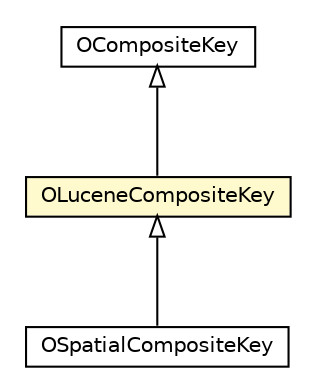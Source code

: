 #!/usr/local/bin/dot
#
# Class diagram 
# Generated by UMLGraph version R5_6-24-gf6e263 (http://www.umlgraph.org/)
#

digraph G {
	edge [fontname="Helvetica",fontsize=10,labelfontname="Helvetica",labelfontsize=10];
	node [fontname="Helvetica",fontsize=10,shape=plaintext];
	nodesep=0.25;
	ranksep=0.5;
	// com.orientechnologies.orient.core.index.OCompositeKey
	c4517343 [label=<<table title="com.orientechnologies.orient.core.index.OCompositeKey" border="0" cellborder="1" cellspacing="0" cellpadding="2" port="p" href="../../orient/core/index/OCompositeKey.html">
		<tr><td><table border="0" cellspacing="0" cellpadding="1">
<tr><td align="center" balign="center"> OCompositeKey </td></tr>
		</table></td></tr>
		</table>>, URL="../../orient/core/index/OCompositeKey.html", fontname="Helvetica", fontcolor="black", fontsize=10.0];
	// com.orientechnologies.spatial.collections.OSpatialCompositeKey
	c4518184 [label=<<table title="com.orientechnologies.spatial.collections.OSpatialCompositeKey" border="0" cellborder="1" cellspacing="0" cellpadding="2" port="p" href="../../spatial/collections/OSpatialCompositeKey.html">
		<tr><td><table border="0" cellspacing="0" cellpadding="1">
<tr><td align="center" balign="center"> OSpatialCompositeKey </td></tr>
		</table></td></tr>
		</table>>, URL="../../spatial/collections/OSpatialCompositeKey.html", fontname="Helvetica", fontcolor="black", fontsize=10.0];
	// com.orientechnologies.lucene.collections.OLuceneCompositeKey
	c4518262 [label=<<table title="com.orientechnologies.lucene.collections.OLuceneCompositeKey" border="0" cellborder="1" cellspacing="0" cellpadding="2" port="p" bgcolor="lemonChiffon" href="./OLuceneCompositeKey.html">
		<tr><td><table border="0" cellspacing="0" cellpadding="1">
<tr><td align="center" balign="center"> OLuceneCompositeKey </td></tr>
		</table></td></tr>
		</table>>, URL="./OLuceneCompositeKey.html", fontname="Helvetica", fontcolor="black", fontsize=10.0];
	//com.orientechnologies.spatial.collections.OSpatialCompositeKey extends com.orientechnologies.lucene.collections.OLuceneCompositeKey
	c4518262:p -> c4518184:p [dir=back,arrowtail=empty];
	//com.orientechnologies.lucene.collections.OLuceneCompositeKey extends com.orientechnologies.orient.core.index.OCompositeKey
	c4517343:p -> c4518262:p [dir=back,arrowtail=empty];
}

